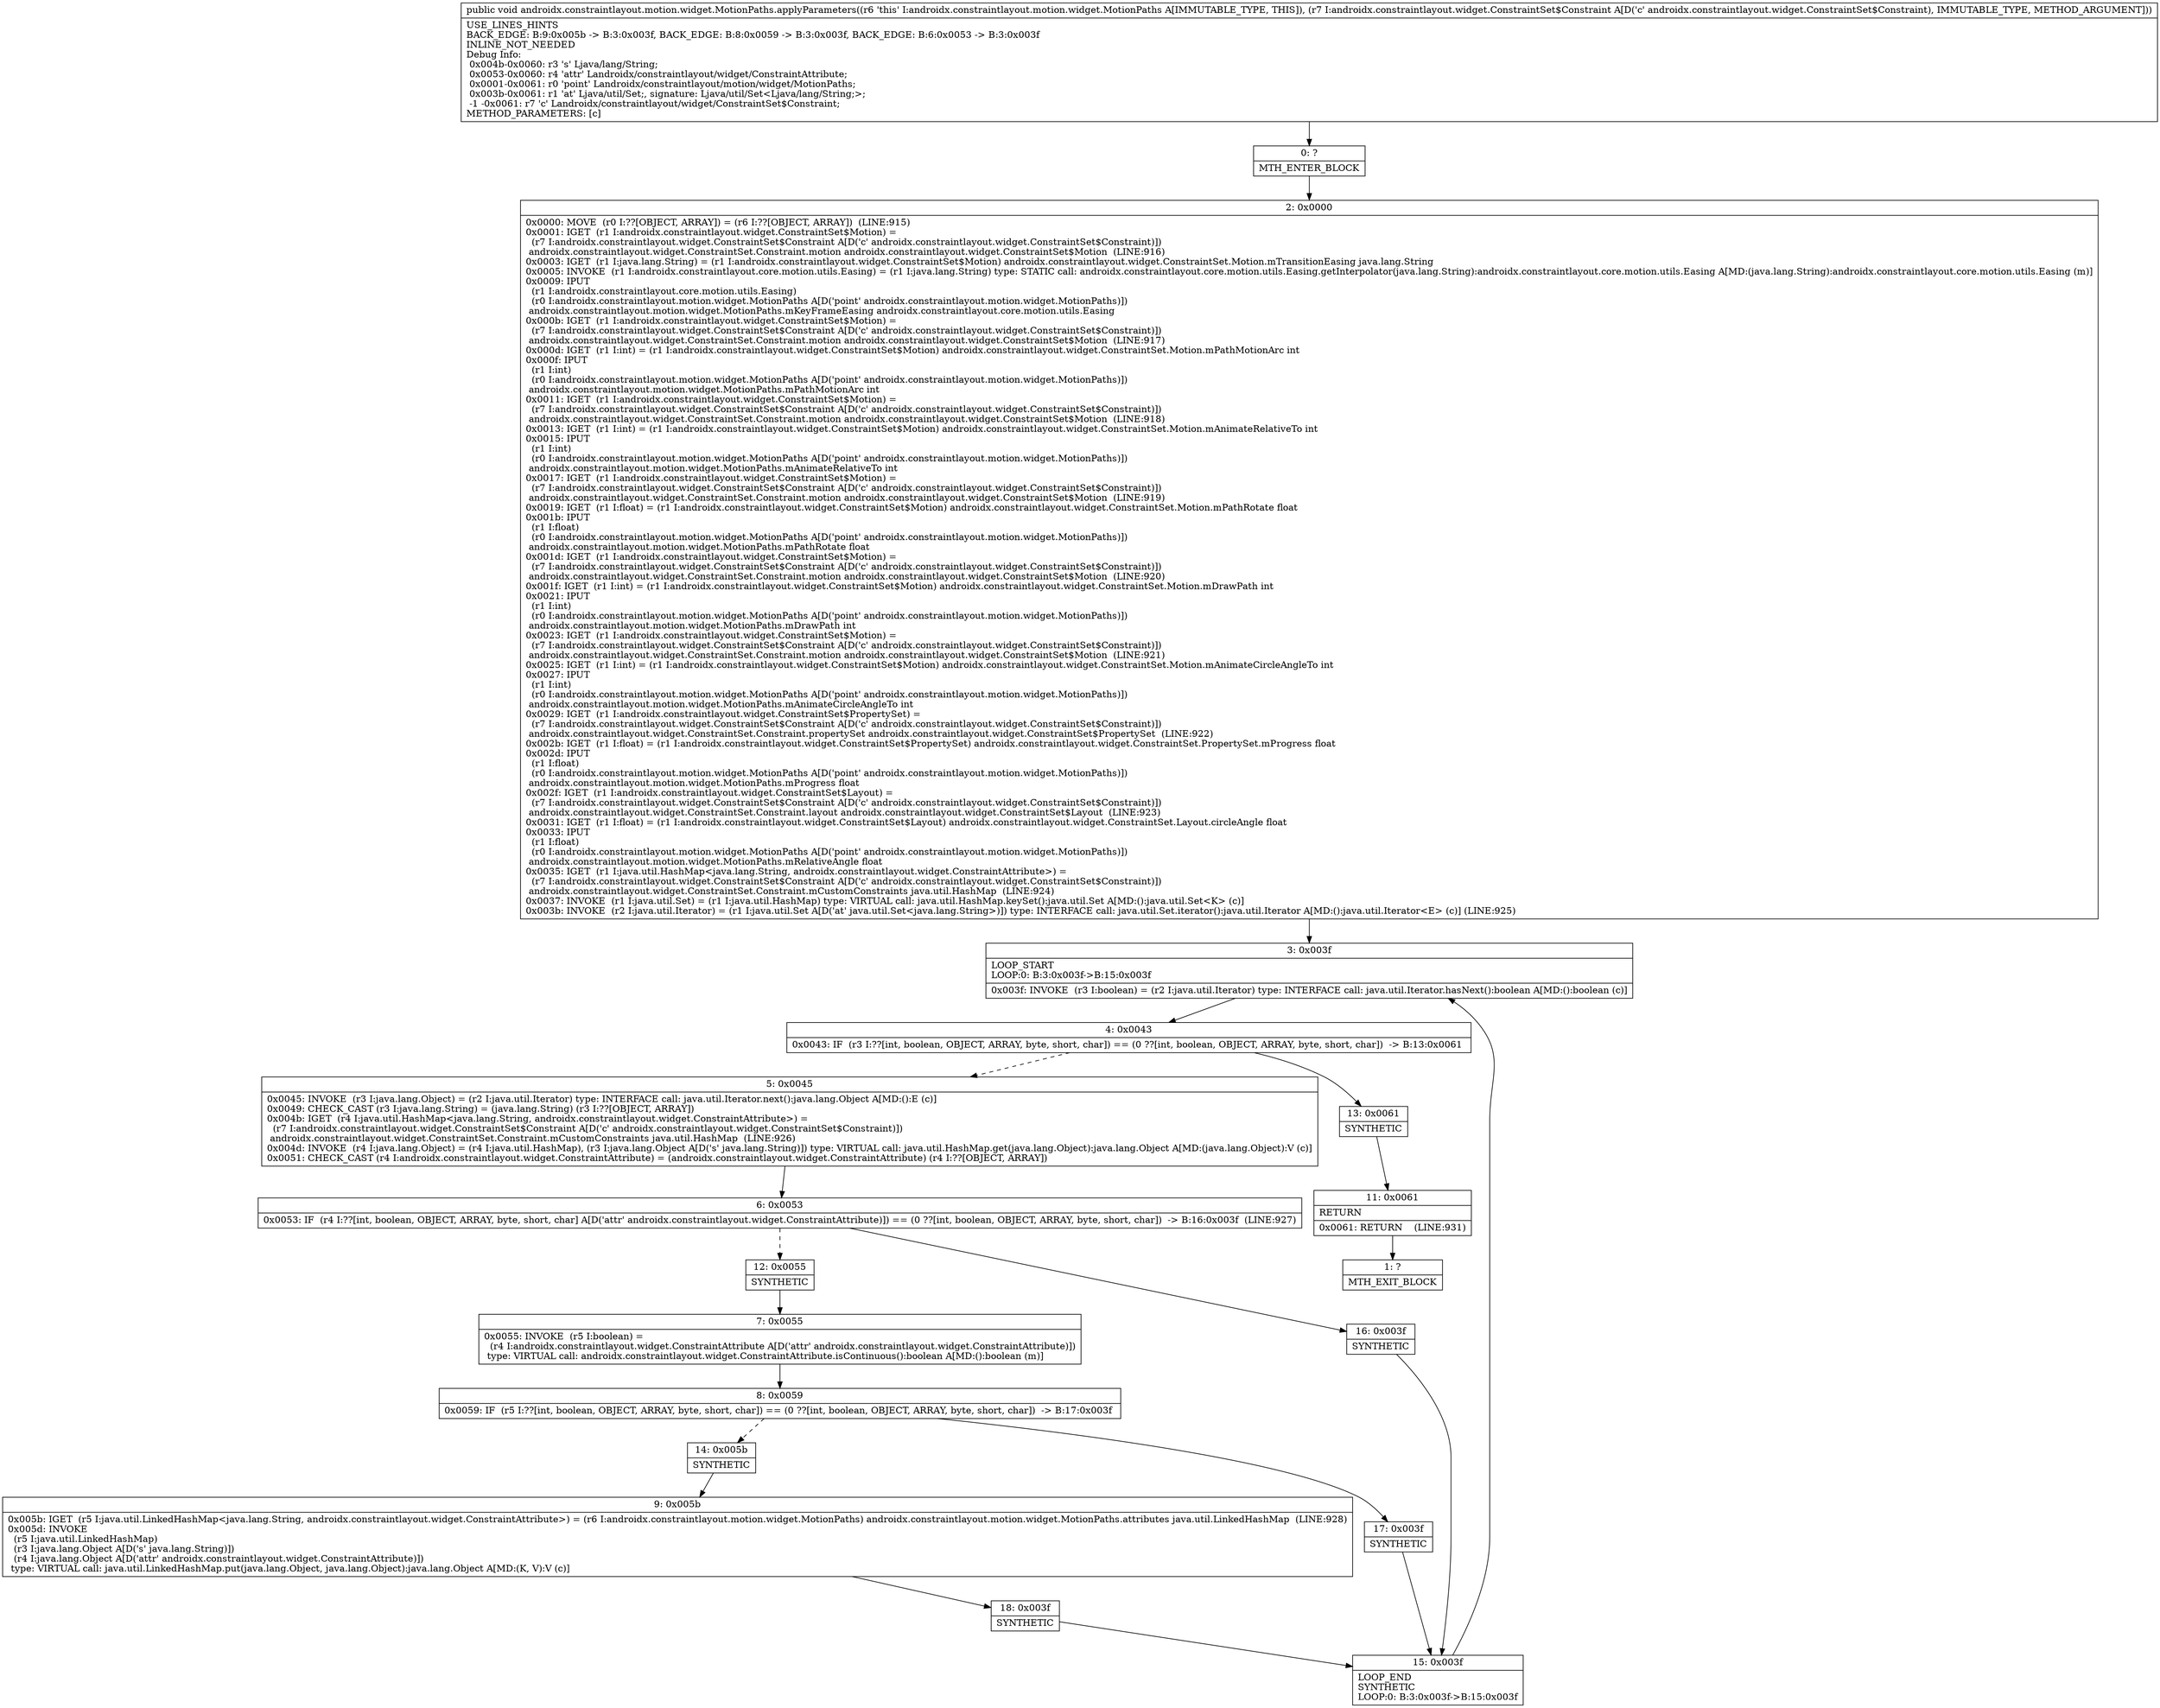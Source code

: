 digraph "CFG forandroidx.constraintlayout.motion.widget.MotionPaths.applyParameters(Landroidx\/constraintlayout\/widget\/ConstraintSet$Constraint;)V" {
Node_0 [shape=record,label="{0\:\ ?|MTH_ENTER_BLOCK\l}"];
Node_2 [shape=record,label="{2\:\ 0x0000|0x0000: MOVE  (r0 I:??[OBJECT, ARRAY]) = (r6 I:??[OBJECT, ARRAY])  (LINE:915)\l0x0001: IGET  (r1 I:androidx.constraintlayout.widget.ConstraintSet$Motion) = \l  (r7 I:androidx.constraintlayout.widget.ConstraintSet$Constraint A[D('c' androidx.constraintlayout.widget.ConstraintSet$Constraint)])\l androidx.constraintlayout.widget.ConstraintSet.Constraint.motion androidx.constraintlayout.widget.ConstraintSet$Motion  (LINE:916)\l0x0003: IGET  (r1 I:java.lang.String) = (r1 I:androidx.constraintlayout.widget.ConstraintSet$Motion) androidx.constraintlayout.widget.ConstraintSet.Motion.mTransitionEasing java.lang.String \l0x0005: INVOKE  (r1 I:androidx.constraintlayout.core.motion.utils.Easing) = (r1 I:java.lang.String) type: STATIC call: androidx.constraintlayout.core.motion.utils.Easing.getInterpolator(java.lang.String):androidx.constraintlayout.core.motion.utils.Easing A[MD:(java.lang.String):androidx.constraintlayout.core.motion.utils.Easing (m)]\l0x0009: IPUT  \l  (r1 I:androidx.constraintlayout.core.motion.utils.Easing)\l  (r0 I:androidx.constraintlayout.motion.widget.MotionPaths A[D('point' androidx.constraintlayout.motion.widget.MotionPaths)])\l androidx.constraintlayout.motion.widget.MotionPaths.mKeyFrameEasing androidx.constraintlayout.core.motion.utils.Easing \l0x000b: IGET  (r1 I:androidx.constraintlayout.widget.ConstraintSet$Motion) = \l  (r7 I:androidx.constraintlayout.widget.ConstraintSet$Constraint A[D('c' androidx.constraintlayout.widget.ConstraintSet$Constraint)])\l androidx.constraintlayout.widget.ConstraintSet.Constraint.motion androidx.constraintlayout.widget.ConstraintSet$Motion  (LINE:917)\l0x000d: IGET  (r1 I:int) = (r1 I:androidx.constraintlayout.widget.ConstraintSet$Motion) androidx.constraintlayout.widget.ConstraintSet.Motion.mPathMotionArc int \l0x000f: IPUT  \l  (r1 I:int)\l  (r0 I:androidx.constraintlayout.motion.widget.MotionPaths A[D('point' androidx.constraintlayout.motion.widget.MotionPaths)])\l androidx.constraintlayout.motion.widget.MotionPaths.mPathMotionArc int \l0x0011: IGET  (r1 I:androidx.constraintlayout.widget.ConstraintSet$Motion) = \l  (r7 I:androidx.constraintlayout.widget.ConstraintSet$Constraint A[D('c' androidx.constraintlayout.widget.ConstraintSet$Constraint)])\l androidx.constraintlayout.widget.ConstraintSet.Constraint.motion androidx.constraintlayout.widget.ConstraintSet$Motion  (LINE:918)\l0x0013: IGET  (r1 I:int) = (r1 I:androidx.constraintlayout.widget.ConstraintSet$Motion) androidx.constraintlayout.widget.ConstraintSet.Motion.mAnimateRelativeTo int \l0x0015: IPUT  \l  (r1 I:int)\l  (r0 I:androidx.constraintlayout.motion.widget.MotionPaths A[D('point' androidx.constraintlayout.motion.widget.MotionPaths)])\l androidx.constraintlayout.motion.widget.MotionPaths.mAnimateRelativeTo int \l0x0017: IGET  (r1 I:androidx.constraintlayout.widget.ConstraintSet$Motion) = \l  (r7 I:androidx.constraintlayout.widget.ConstraintSet$Constraint A[D('c' androidx.constraintlayout.widget.ConstraintSet$Constraint)])\l androidx.constraintlayout.widget.ConstraintSet.Constraint.motion androidx.constraintlayout.widget.ConstraintSet$Motion  (LINE:919)\l0x0019: IGET  (r1 I:float) = (r1 I:androidx.constraintlayout.widget.ConstraintSet$Motion) androidx.constraintlayout.widget.ConstraintSet.Motion.mPathRotate float \l0x001b: IPUT  \l  (r1 I:float)\l  (r0 I:androidx.constraintlayout.motion.widget.MotionPaths A[D('point' androidx.constraintlayout.motion.widget.MotionPaths)])\l androidx.constraintlayout.motion.widget.MotionPaths.mPathRotate float \l0x001d: IGET  (r1 I:androidx.constraintlayout.widget.ConstraintSet$Motion) = \l  (r7 I:androidx.constraintlayout.widget.ConstraintSet$Constraint A[D('c' androidx.constraintlayout.widget.ConstraintSet$Constraint)])\l androidx.constraintlayout.widget.ConstraintSet.Constraint.motion androidx.constraintlayout.widget.ConstraintSet$Motion  (LINE:920)\l0x001f: IGET  (r1 I:int) = (r1 I:androidx.constraintlayout.widget.ConstraintSet$Motion) androidx.constraintlayout.widget.ConstraintSet.Motion.mDrawPath int \l0x0021: IPUT  \l  (r1 I:int)\l  (r0 I:androidx.constraintlayout.motion.widget.MotionPaths A[D('point' androidx.constraintlayout.motion.widget.MotionPaths)])\l androidx.constraintlayout.motion.widget.MotionPaths.mDrawPath int \l0x0023: IGET  (r1 I:androidx.constraintlayout.widget.ConstraintSet$Motion) = \l  (r7 I:androidx.constraintlayout.widget.ConstraintSet$Constraint A[D('c' androidx.constraintlayout.widget.ConstraintSet$Constraint)])\l androidx.constraintlayout.widget.ConstraintSet.Constraint.motion androidx.constraintlayout.widget.ConstraintSet$Motion  (LINE:921)\l0x0025: IGET  (r1 I:int) = (r1 I:androidx.constraintlayout.widget.ConstraintSet$Motion) androidx.constraintlayout.widget.ConstraintSet.Motion.mAnimateCircleAngleTo int \l0x0027: IPUT  \l  (r1 I:int)\l  (r0 I:androidx.constraintlayout.motion.widget.MotionPaths A[D('point' androidx.constraintlayout.motion.widget.MotionPaths)])\l androidx.constraintlayout.motion.widget.MotionPaths.mAnimateCircleAngleTo int \l0x0029: IGET  (r1 I:androidx.constraintlayout.widget.ConstraintSet$PropertySet) = \l  (r7 I:androidx.constraintlayout.widget.ConstraintSet$Constraint A[D('c' androidx.constraintlayout.widget.ConstraintSet$Constraint)])\l androidx.constraintlayout.widget.ConstraintSet.Constraint.propertySet androidx.constraintlayout.widget.ConstraintSet$PropertySet  (LINE:922)\l0x002b: IGET  (r1 I:float) = (r1 I:androidx.constraintlayout.widget.ConstraintSet$PropertySet) androidx.constraintlayout.widget.ConstraintSet.PropertySet.mProgress float \l0x002d: IPUT  \l  (r1 I:float)\l  (r0 I:androidx.constraintlayout.motion.widget.MotionPaths A[D('point' androidx.constraintlayout.motion.widget.MotionPaths)])\l androidx.constraintlayout.motion.widget.MotionPaths.mProgress float \l0x002f: IGET  (r1 I:androidx.constraintlayout.widget.ConstraintSet$Layout) = \l  (r7 I:androidx.constraintlayout.widget.ConstraintSet$Constraint A[D('c' androidx.constraintlayout.widget.ConstraintSet$Constraint)])\l androidx.constraintlayout.widget.ConstraintSet.Constraint.layout androidx.constraintlayout.widget.ConstraintSet$Layout  (LINE:923)\l0x0031: IGET  (r1 I:float) = (r1 I:androidx.constraintlayout.widget.ConstraintSet$Layout) androidx.constraintlayout.widget.ConstraintSet.Layout.circleAngle float \l0x0033: IPUT  \l  (r1 I:float)\l  (r0 I:androidx.constraintlayout.motion.widget.MotionPaths A[D('point' androidx.constraintlayout.motion.widget.MotionPaths)])\l androidx.constraintlayout.motion.widget.MotionPaths.mRelativeAngle float \l0x0035: IGET  (r1 I:java.util.HashMap\<java.lang.String, androidx.constraintlayout.widget.ConstraintAttribute\>) = \l  (r7 I:androidx.constraintlayout.widget.ConstraintSet$Constraint A[D('c' androidx.constraintlayout.widget.ConstraintSet$Constraint)])\l androidx.constraintlayout.widget.ConstraintSet.Constraint.mCustomConstraints java.util.HashMap  (LINE:924)\l0x0037: INVOKE  (r1 I:java.util.Set) = (r1 I:java.util.HashMap) type: VIRTUAL call: java.util.HashMap.keySet():java.util.Set A[MD:():java.util.Set\<K\> (c)]\l0x003b: INVOKE  (r2 I:java.util.Iterator) = (r1 I:java.util.Set A[D('at' java.util.Set\<java.lang.String\>)]) type: INTERFACE call: java.util.Set.iterator():java.util.Iterator A[MD:():java.util.Iterator\<E\> (c)] (LINE:925)\l}"];
Node_3 [shape=record,label="{3\:\ 0x003f|LOOP_START\lLOOP:0: B:3:0x003f\-\>B:15:0x003f\l|0x003f: INVOKE  (r3 I:boolean) = (r2 I:java.util.Iterator) type: INTERFACE call: java.util.Iterator.hasNext():boolean A[MD:():boolean (c)]\l}"];
Node_4 [shape=record,label="{4\:\ 0x0043|0x0043: IF  (r3 I:??[int, boolean, OBJECT, ARRAY, byte, short, char]) == (0 ??[int, boolean, OBJECT, ARRAY, byte, short, char])  \-\> B:13:0x0061 \l}"];
Node_5 [shape=record,label="{5\:\ 0x0045|0x0045: INVOKE  (r3 I:java.lang.Object) = (r2 I:java.util.Iterator) type: INTERFACE call: java.util.Iterator.next():java.lang.Object A[MD:():E (c)]\l0x0049: CHECK_CAST (r3 I:java.lang.String) = (java.lang.String) (r3 I:??[OBJECT, ARRAY]) \l0x004b: IGET  (r4 I:java.util.HashMap\<java.lang.String, androidx.constraintlayout.widget.ConstraintAttribute\>) = \l  (r7 I:androidx.constraintlayout.widget.ConstraintSet$Constraint A[D('c' androidx.constraintlayout.widget.ConstraintSet$Constraint)])\l androidx.constraintlayout.widget.ConstraintSet.Constraint.mCustomConstraints java.util.HashMap  (LINE:926)\l0x004d: INVOKE  (r4 I:java.lang.Object) = (r4 I:java.util.HashMap), (r3 I:java.lang.Object A[D('s' java.lang.String)]) type: VIRTUAL call: java.util.HashMap.get(java.lang.Object):java.lang.Object A[MD:(java.lang.Object):V (c)]\l0x0051: CHECK_CAST (r4 I:androidx.constraintlayout.widget.ConstraintAttribute) = (androidx.constraintlayout.widget.ConstraintAttribute) (r4 I:??[OBJECT, ARRAY]) \l}"];
Node_6 [shape=record,label="{6\:\ 0x0053|0x0053: IF  (r4 I:??[int, boolean, OBJECT, ARRAY, byte, short, char] A[D('attr' androidx.constraintlayout.widget.ConstraintAttribute)]) == (0 ??[int, boolean, OBJECT, ARRAY, byte, short, char])  \-\> B:16:0x003f  (LINE:927)\l}"];
Node_12 [shape=record,label="{12\:\ 0x0055|SYNTHETIC\l}"];
Node_7 [shape=record,label="{7\:\ 0x0055|0x0055: INVOKE  (r5 I:boolean) = \l  (r4 I:androidx.constraintlayout.widget.ConstraintAttribute A[D('attr' androidx.constraintlayout.widget.ConstraintAttribute)])\l type: VIRTUAL call: androidx.constraintlayout.widget.ConstraintAttribute.isContinuous():boolean A[MD:():boolean (m)]\l}"];
Node_8 [shape=record,label="{8\:\ 0x0059|0x0059: IF  (r5 I:??[int, boolean, OBJECT, ARRAY, byte, short, char]) == (0 ??[int, boolean, OBJECT, ARRAY, byte, short, char])  \-\> B:17:0x003f \l}"];
Node_14 [shape=record,label="{14\:\ 0x005b|SYNTHETIC\l}"];
Node_9 [shape=record,label="{9\:\ 0x005b|0x005b: IGET  (r5 I:java.util.LinkedHashMap\<java.lang.String, androidx.constraintlayout.widget.ConstraintAttribute\>) = (r6 I:androidx.constraintlayout.motion.widget.MotionPaths) androidx.constraintlayout.motion.widget.MotionPaths.attributes java.util.LinkedHashMap  (LINE:928)\l0x005d: INVOKE  \l  (r5 I:java.util.LinkedHashMap)\l  (r3 I:java.lang.Object A[D('s' java.lang.String)])\l  (r4 I:java.lang.Object A[D('attr' androidx.constraintlayout.widget.ConstraintAttribute)])\l type: VIRTUAL call: java.util.LinkedHashMap.put(java.lang.Object, java.lang.Object):java.lang.Object A[MD:(K, V):V (c)]\l}"];
Node_18 [shape=record,label="{18\:\ 0x003f|SYNTHETIC\l}"];
Node_15 [shape=record,label="{15\:\ 0x003f|LOOP_END\lSYNTHETIC\lLOOP:0: B:3:0x003f\-\>B:15:0x003f\l}"];
Node_17 [shape=record,label="{17\:\ 0x003f|SYNTHETIC\l}"];
Node_16 [shape=record,label="{16\:\ 0x003f|SYNTHETIC\l}"];
Node_13 [shape=record,label="{13\:\ 0x0061|SYNTHETIC\l}"];
Node_11 [shape=record,label="{11\:\ 0x0061|RETURN\l|0x0061: RETURN    (LINE:931)\l}"];
Node_1 [shape=record,label="{1\:\ ?|MTH_EXIT_BLOCK\l}"];
MethodNode[shape=record,label="{public void androidx.constraintlayout.motion.widget.MotionPaths.applyParameters((r6 'this' I:androidx.constraintlayout.motion.widget.MotionPaths A[IMMUTABLE_TYPE, THIS]), (r7 I:androidx.constraintlayout.widget.ConstraintSet$Constraint A[D('c' androidx.constraintlayout.widget.ConstraintSet$Constraint), IMMUTABLE_TYPE, METHOD_ARGUMENT]))  | USE_LINES_HINTS\lBACK_EDGE: B:9:0x005b \-\> B:3:0x003f, BACK_EDGE: B:8:0x0059 \-\> B:3:0x003f, BACK_EDGE: B:6:0x0053 \-\> B:3:0x003f\lINLINE_NOT_NEEDED\lDebug Info:\l  0x004b\-0x0060: r3 's' Ljava\/lang\/String;\l  0x0053\-0x0060: r4 'attr' Landroidx\/constraintlayout\/widget\/ConstraintAttribute;\l  0x0001\-0x0061: r0 'point' Landroidx\/constraintlayout\/motion\/widget\/MotionPaths;\l  0x003b\-0x0061: r1 'at' Ljava\/util\/Set;, signature: Ljava\/util\/Set\<Ljava\/lang\/String;\>;\l  \-1 \-0x0061: r7 'c' Landroidx\/constraintlayout\/widget\/ConstraintSet$Constraint;\lMETHOD_PARAMETERS: [c]\l}"];
MethodNode -> Node_0;Node_0 -> Node_2;
Node_2 -> Node_3;
Node_3 -> Node_4;
Node_4 -> Node_5[style=dashed];
Node_4 -> Node_13;
Node_5 -> Node_6;
Node_6 -> Node_12[style=dashed];
Node_6 -> Node_16;
Node_12 -> Node_7;
Node_7 -> Node_8;
Node_8 -> Node_14[style=dashed];
Node_8 -> Node_17;
Node_14 -> Node_9;
Node_9 -> Node_18;
Node_18 -> Node_15;
Node_15 -> Node_3;
Node_17 -> Node_15;
Node_16 -> Node_15;
Node_13 -> Node_11;
Node_11 -> Node_1;
}

